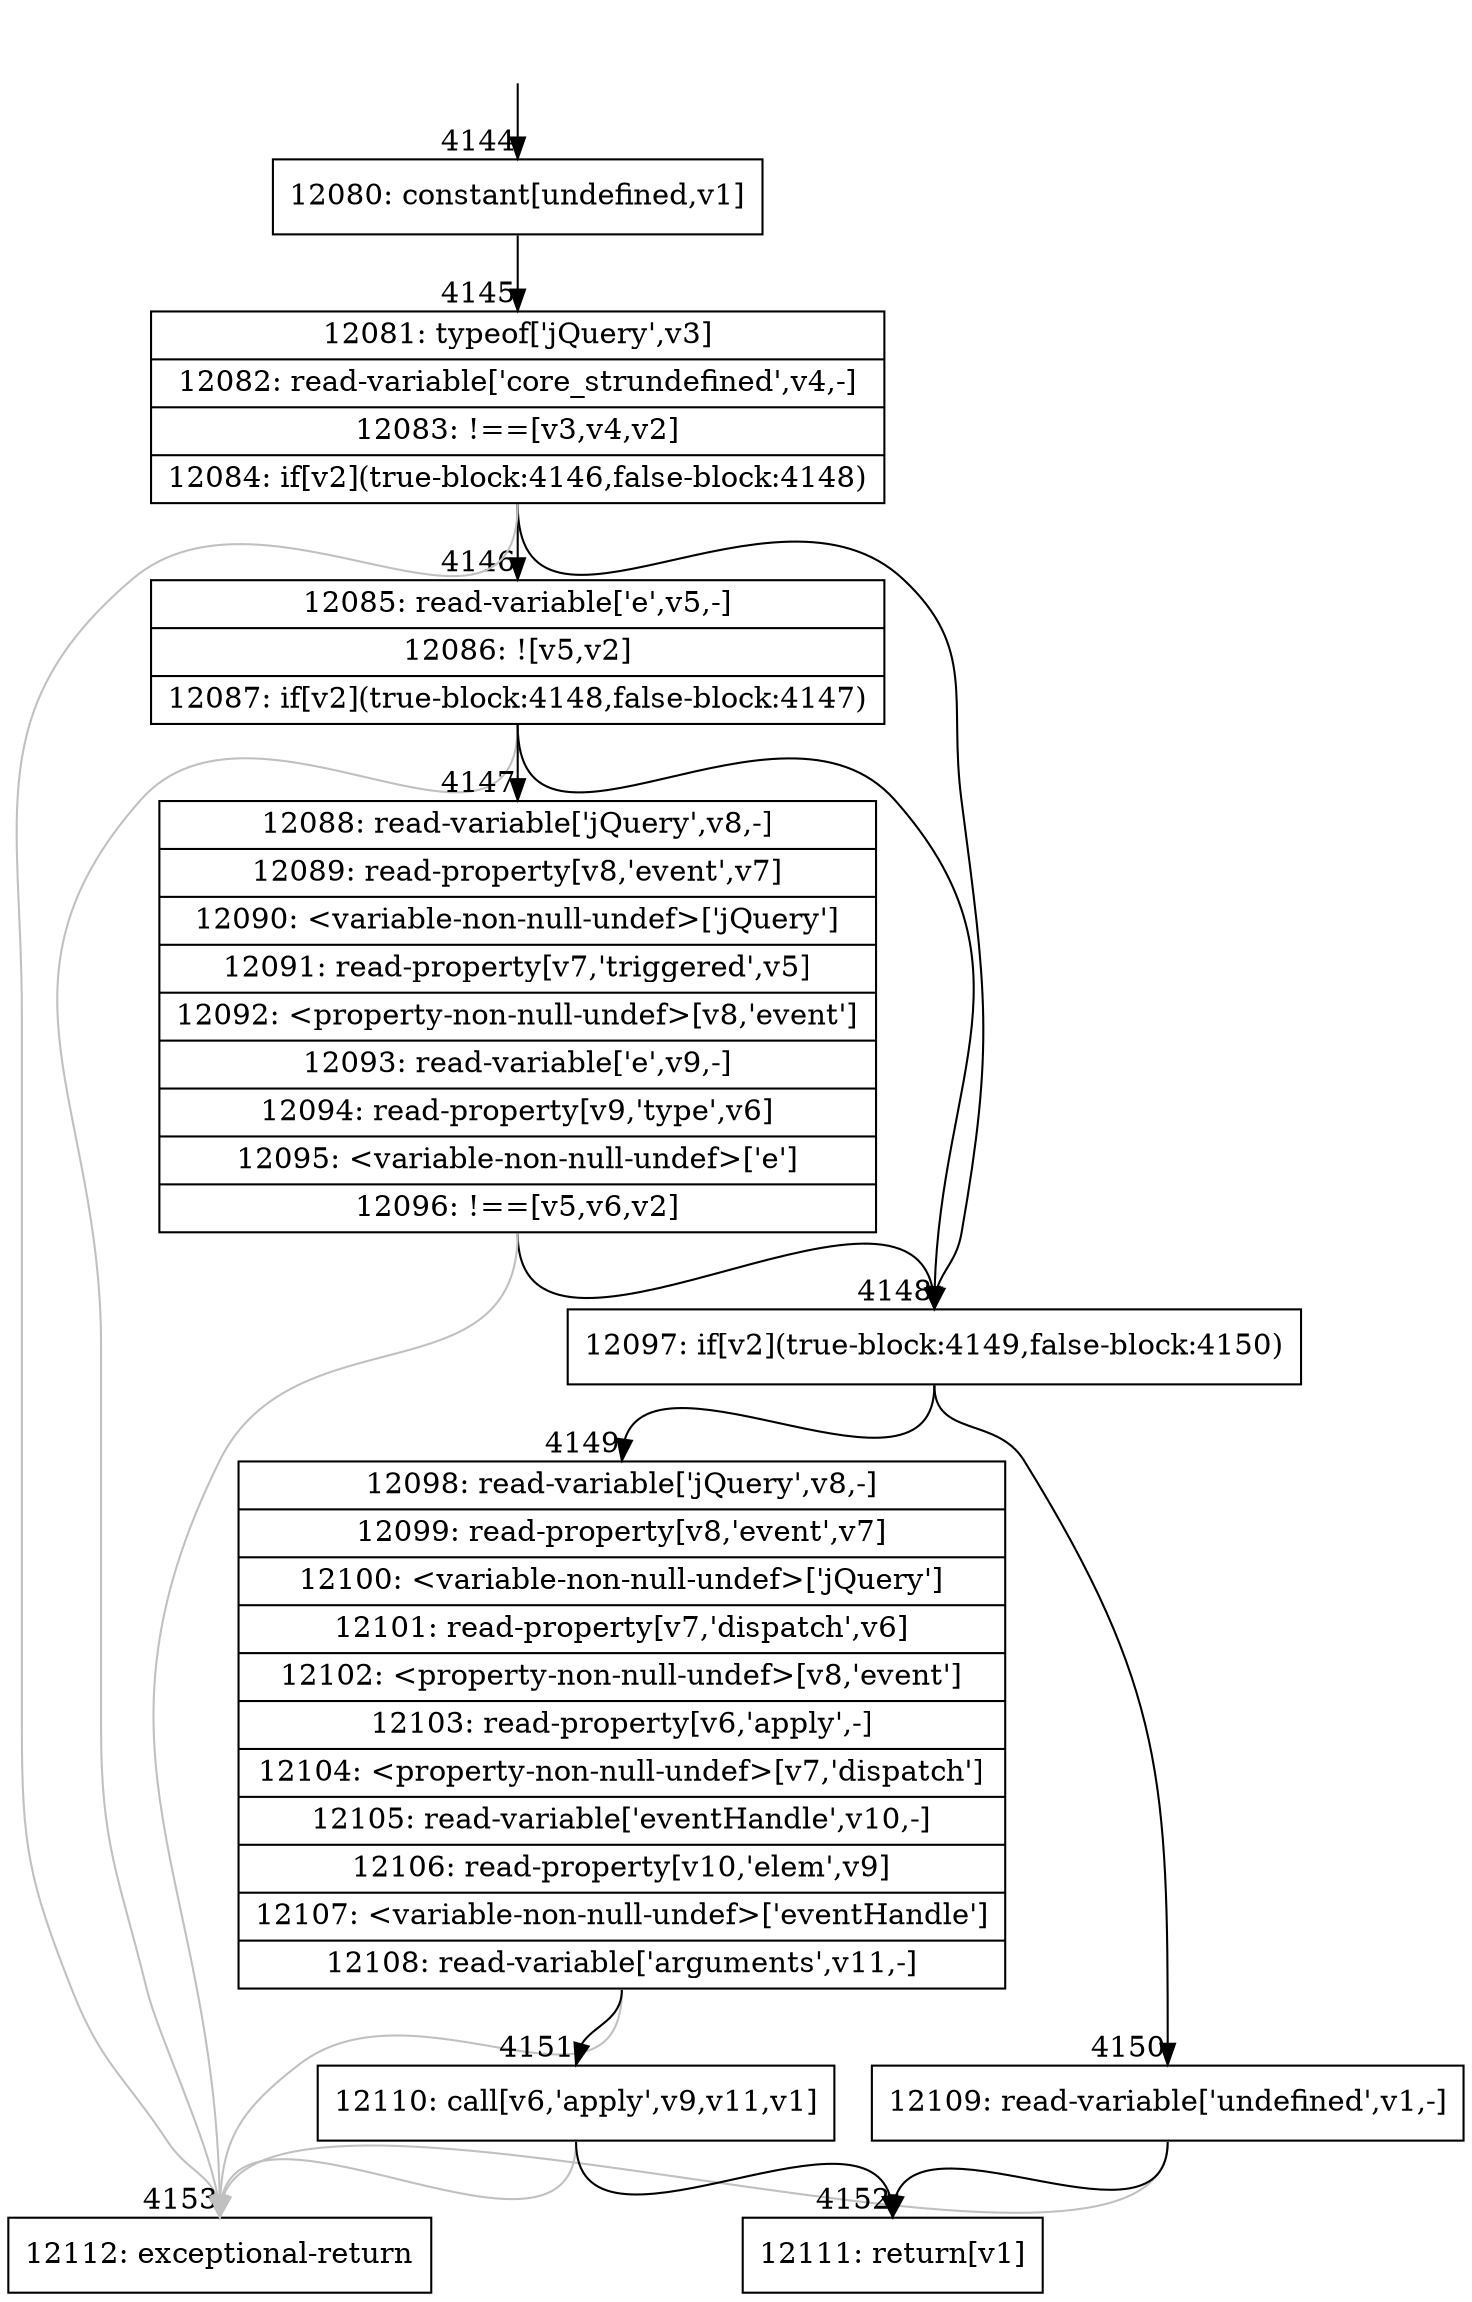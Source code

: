 digraph {
rankdir="TD"
BB_entry279[shape=none,label=""];
BB_entry279 -> BB4144 [tailport=s, headport=n, headlabel="    4144"]
BB4144 [shape=record label="{12080: constant[undefined,v1]}" ] 
BB4144 -> BB4145 [tailport=s, headport=n, headlabel="      4145"]
BB4145 [shape=record label="{12081: typeof['jQuery',v3]|12082: read-variable['core_strundefined',v4,-]|12083: !==[v3,v4,v2]|12084: if[v2](true-block:4146,false-block:4148)}" ] 
BB4145 -> BB4148 [tailport=s, headport=n, headlabel="      4148"]
BB4145 -> BB4146 [tailport=s, headport=n, headlabel="      4146"]
BB4145 -> BB4153 [tailport=s, headport=n, color=gray, headlabel="      4153"]
BB4146 [shape=record label="{12085: read-variable['e',v5,-]|12086: ![v5,v2]|12087: if[v2](true-block:4148,false-block:4147)}" ] 
BB4146 -> BB4148 [tailport=s, headport=n]
BB4146 -> BB4147 [tailport=s, headport=n, headlabel="      4147"]
BB4146 -> BB4153 [tailport=s, headport=n, color=gray]
BB4147 [shape=record label="{12088: read-variable['jQuery',v8,-]|12089: read-property[v8,'event',v7]|12090: \<variable-non-null-undef\>['jQuery']|12091: read-property[v7,'triggered',v5]|12092: \<property-non-null-undef\>[v8,'event']|12093: read-variable['e',v9,-]|12094: read-property[v9,'type',v6]|12095: \<variable-non-null-undef\>['e']|12096: !==[v5,v6,v2]}" ] 
BB4147 -> BB4148 [tailport=s, headport=n]
BB4147 -> BB4153 [tailport=s, headport=n, color=gray]
BB4148 [shape=record label="{12097: if[v2](true-block:4149,false-block:4150)}" ] 
BB4148 -> BB4149 [tailport=s, headport=n, headlabel="      4149"]
BB4148 -> BB4150 [tailport=s, headport=n, headlabel="      4150"]
BB4149 [shape=record label="{12098: read-variable['jQuery',v8,-]|12099: read-property[v8,'event',v7]|12100: \<variable-non-null-undef\>['jQuery']|12101: read-property[v7,'dispatch',v6]|12102: \<property-non-null-undef\>[v8,'event']|12103: read-property[v6,'apply',-]|12104: \<property-non-null-undef\>[v7,'dispatch']|12105: read-variable['eventHandle',v10,-]|12106: read-property[v10,'elem',v9]|12107: \<variable-non-null-undef\>['eventHandle']|12108: read-variable['arguments',v11,-]}" ] 
BB4149 -> BB4151 [tailport=s, headport=n, headlabel="      4151"]
BB4149 -> BB4153 [tailport=s, headport=n, color=gray]
BB4150 [shape=record label="{12109: read-variable['undefined',v1,-]}" ] 
BB4150 -> BB4152 [tailport=s, headport=n, headlabel="      4152"]
BB4150 -> BB4153 [tailport=s, headport=n, color=gray]
BB4151 [shape=record label="{12110: call[v6,'apply',v9,v11,v1]}" ] 
BB4151 -> BB4152 [tailport=s, headport=n]
BB4151 -> BB4153 [tailport=s, headport=n, color=gray]
BB4152 [shape=record label="{12111: return[v1]}" ] 
BB4153 [shape=record label="{12112: exceptional-return}" ] 
}
